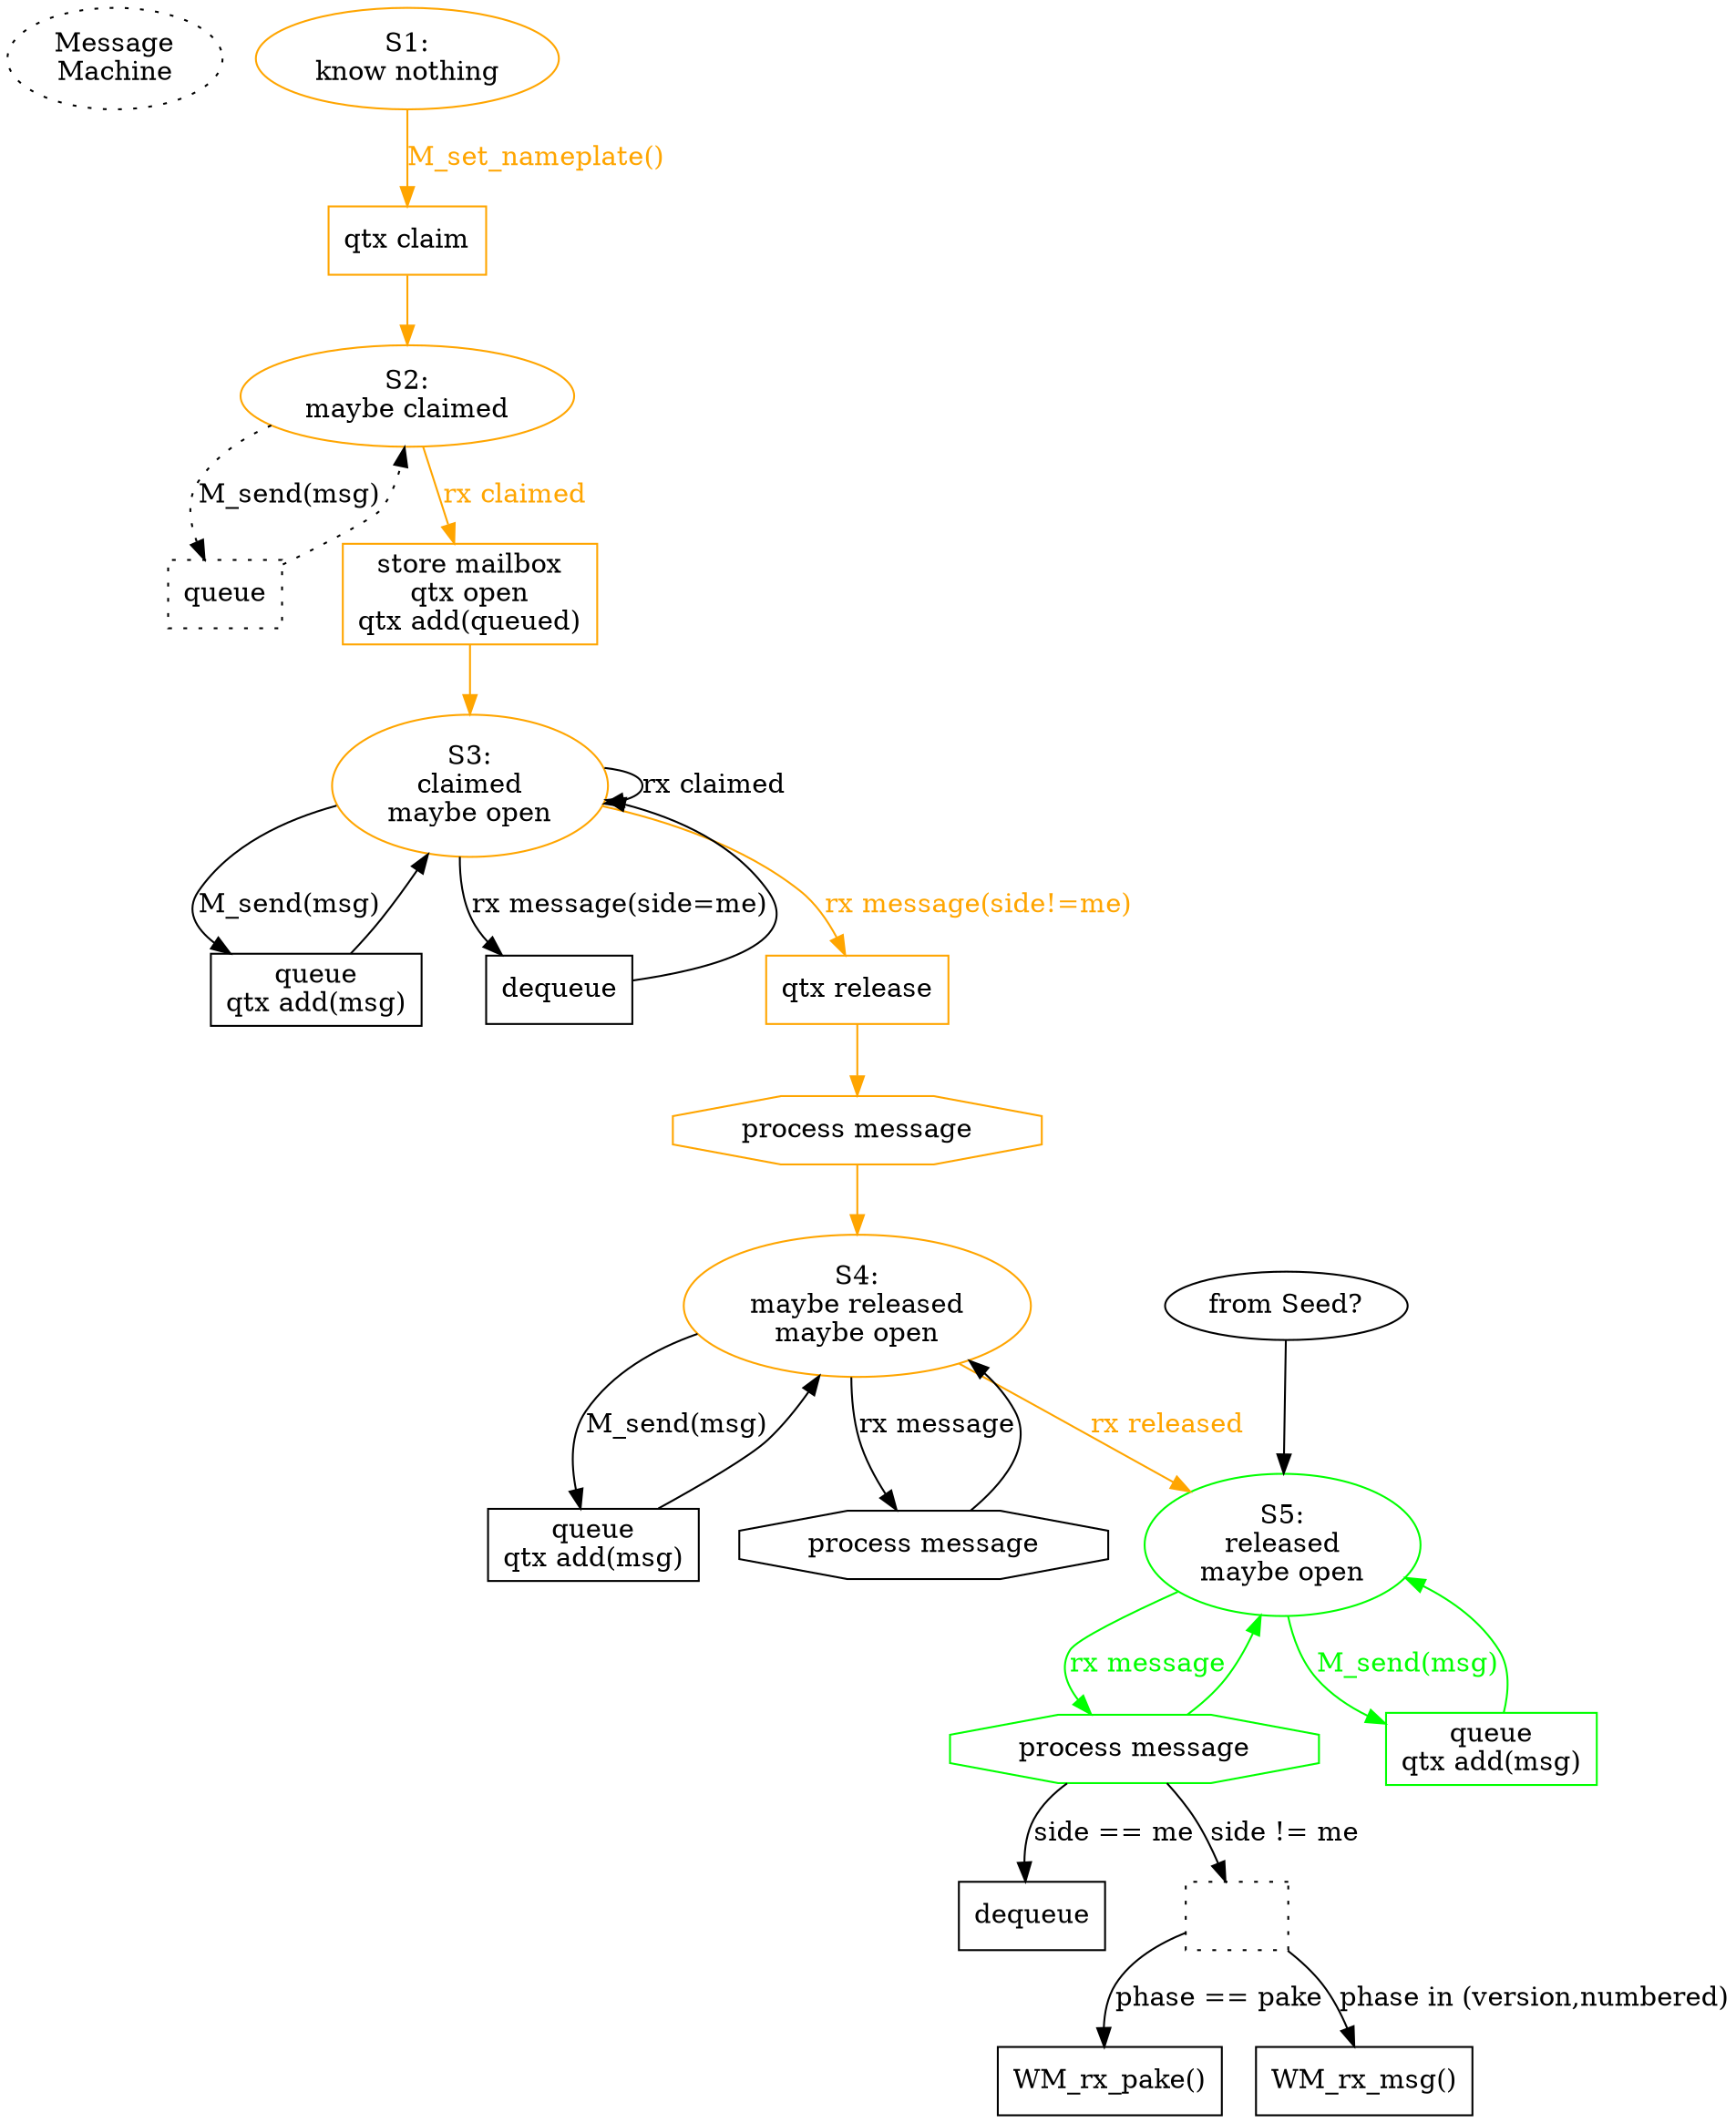 digraph {
        /* new idea */

        M_title [label="Message\nMachine" style="dotted"]

        M_S1 [label="S1:\nknow nothing" color="orange"]

        M_S1 -> M_P2_claim [label="M_set_nameplate()" color="orange" fontcolor="orange"]

        M_S2 [label="S2:\nmaybe claimed" color="orange"]
        /*M_S2 -> M_SrB [label="M_close()" style="dashed"]
        M_SrB [label="SrB" style="dashed"]*/

        M_P2_claim [shape="box" label="qtx claim" color="orange"]
        M_P2_claim -> M_S2 [color="orange"]
        M_S2 -> M_P2_queue [label="M_send(msg)" style="dotted"]
        M_P2_queue [shape="box" label="queue" style="dotted"]
        M_P2_queue -> M_S2 [style="dotted"]

        M_S2 -> M_P_open [label="rx claimed" color="orange" fontcolor="orange"]
        M_P_open [shape="box" label="store mailbox\nqtx open\nqtx add(queued)" color="orange"]
        M_P_open -> M_S3 [color="orange"]

        M_S3 [label="S3:\nclaimed\nmaybe open" color="orange"]
        M_S3 -> M_S3 [label="rx claimed"]
        M_S3 -> M_P3_send [label="M_send(msg)"]
        M_P3_send [shape="box" label="queue\nqtx add(msg)"]
        M_P3_send -> M_S3

        M_S3 -> M_P3_process_ours [label="rx message(side=me)"]
        M_P3_process_ours [shape="box" label="dequeue"]
        M_P3_process_ours -> M_S3
        M_S3 -> M_P3_process_theirs1 [label="rx message(side!=me)" color="orange" fontcolor="orange"]
        M_P3_process_theirs1 [shape="box" label="qtx release" color="orange"]
        M_P3_process_theirs1 -> M_P3_process_theirs2 [color="orange"]
        M_P3_process_theirs2 [shape="octagon" label="process message" color="orange"]
        /* pay attention to the race here: this process_message() will
        deliver msg_pake to the WormholeMachine, which will compute_key() and
        M_send(version), and we're in between M_S2A (where M_send gets
        queued) and M_S3A (where M_send gets sent and queued), and we're no
        longer passing through the M_P3_open phase (which drains the queue).
        So there's a real possibility of the outbound msg_version getting
        dropped on the floor, or put in a queue but never delivered. */
        M_P3_process_theirs2 -> M_S4 [color="orange"]

        /*{rank=same; M_S4A M_P4_release M_S4 M_P4_process M_P4_send M_P4_queue}*/
        M_S4 [label="S4:\nmaybe released\nmaybe open" color="orange"]
        M_S4 -> M_P4_send [label="M_send(msg)"]
        M_P4_send [shape="box" label="queue\nqtx add(msg)"]
        M_P4_send -> M_S4

        M_S4 -> M_P4_process [label="rx message"]
        M_P4_process [shape="octagon" label="process message"]
        M_P4_process -> M_S4

        M_S4 -> M_S5 [label="rx released" color="orange" fontcolor="orange"]

        seed [label="from Seed?"]
        seed -> M_S5
        M_S5 [label="S5:\nreleased\nmaybe open" color="green"]
        M_S5 -> M_process [label="rx message" color="green" fontcolor="green"]
        M_process [shape="octagon" label="process message" color="green"]
        M_process -> M_S5 [color="green"]
        M_S5 -> M_P5_send [label="M_send(msg)" color="green" fontcolor="green"]
        M_P5_send [shape="box" label="queue\nqtx add(msg)" color="green"]
        M_P5_send -> M_S5 [color="green"]
        /*M_S5 -> M_CcB_P_close [label="M_close()" style="dashed" color="orange" fontcolor="orange"]
        M_CcB_P_close [label="qtx close" style="dashed" color="orange"] */

        M_process [shape="octagon" label="process message"]
        M_process_me [shape="box" label="dequeue"]
        M_process -> M_process_me [label="side == me"]
        M_process_them [shape="box" label="" style="dotted"]
        M_process -> M_process_them [label="side != me"]
        M_process_them -> M_process_pake [label="phase == pake"]
        M_process_pake [shape="box" label="WM_rx_pake()"]
        M_process_them -> M_process_other [label="phase in (version,numbered)"]
        M_process_other [shape="box" label="WM_rx_msg()"]

}
